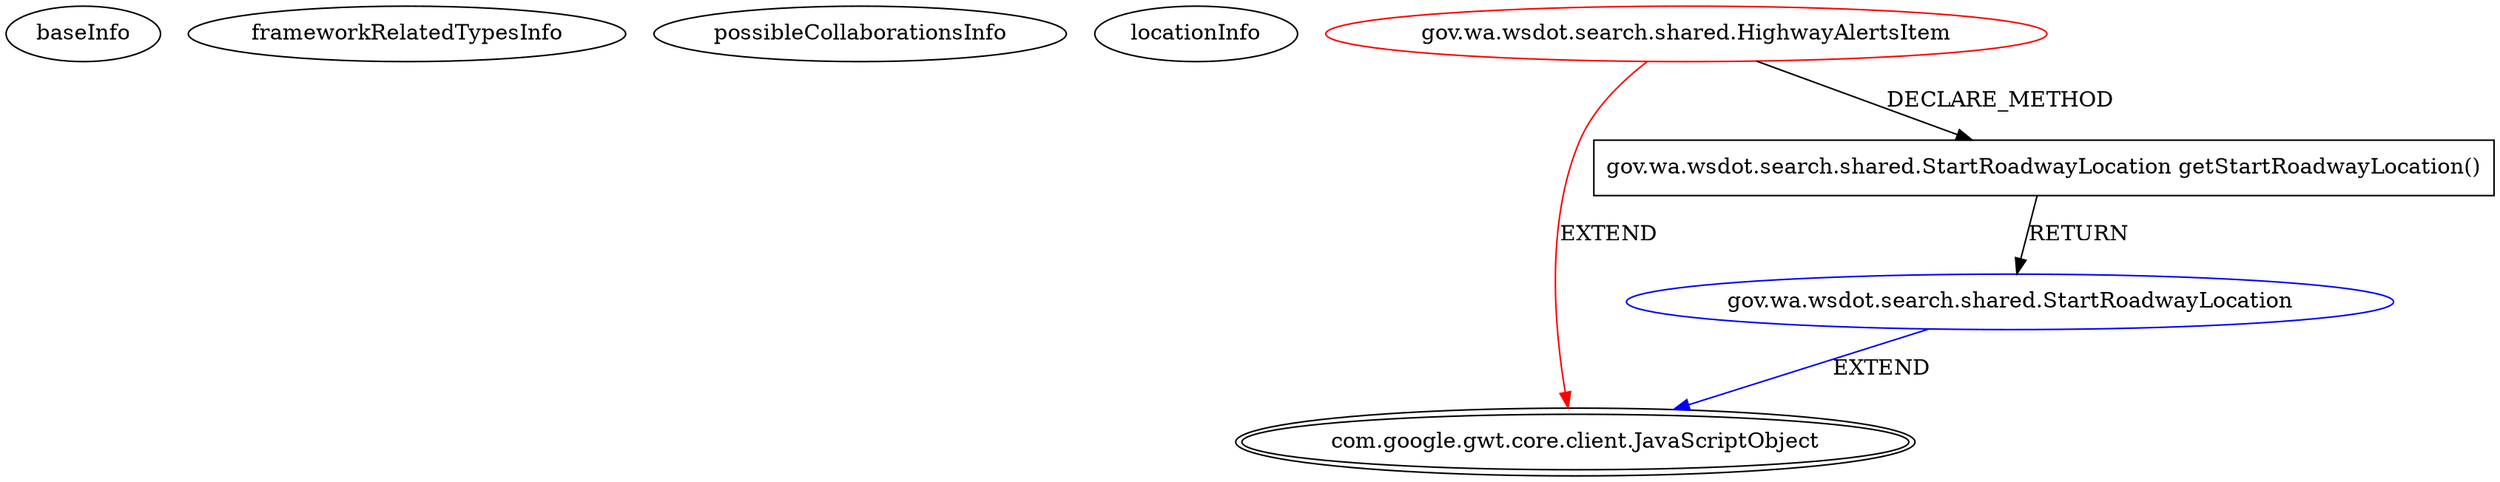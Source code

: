 digraph {
baseInfo[graphId=466,category="extension_graph",isAnonymous=false,possibleRelation=true]
frameworkRelatedTypesInfo[0="com.google.gwt.core.client.JavaScriptObject"]
possibleCollaborationsInfo[0="466~CLIENT_METHOD_DECLARATION-RETURN_TYPE-~com.google.gwt.core.client.JavaScriptObject ~com.google.gwt.core.client.JavaScriptObject ~false~false"]
locationInfo[projectName="WSDOT-WSDOT-Search-GWT",filePath="/WSDOT-WSDOT-Search-GWT/WSDOT-Search-GWT-master/src/gov/wa/wsdot/search/shared/HighwayAlertsItem.java",contextSignature="HighwayAlertsItem",graphId="466"]
0[label="gov.wa.wsdot.search.shared.HighwayAlertsItem",vertexType="ROOT_CLIENT_CLASS_DECLARATION",isFrameworkType=false,color=red]
1[label="com.google.gwt.core.client.JavaScriptObject",vertexType="FRAMEWORK_CLASS_TYPE",isFrameworkType=true,peripheries=2]
6[label="gov.wa.wsdot.search.shared.StartRoadwayLocation getStartRoadwayLocation()",vertexType="CLIENT_METHOD_DECLARATION",isFrameworkType=false,shape=box]
7[label="gov.wa.wsdot.search.shared.StartRoadwayLocation",vertexType="REFERENCE_CLIENT_CLASS_DECLARATION",isFrameworkType=false,color=blue]
0->1[label="EXTEND",color=red]
0->6[label="DECLARE_METHOD"]
7->1[label="EXTEND",color=blue]
6->7[label="RETURN"]
}
